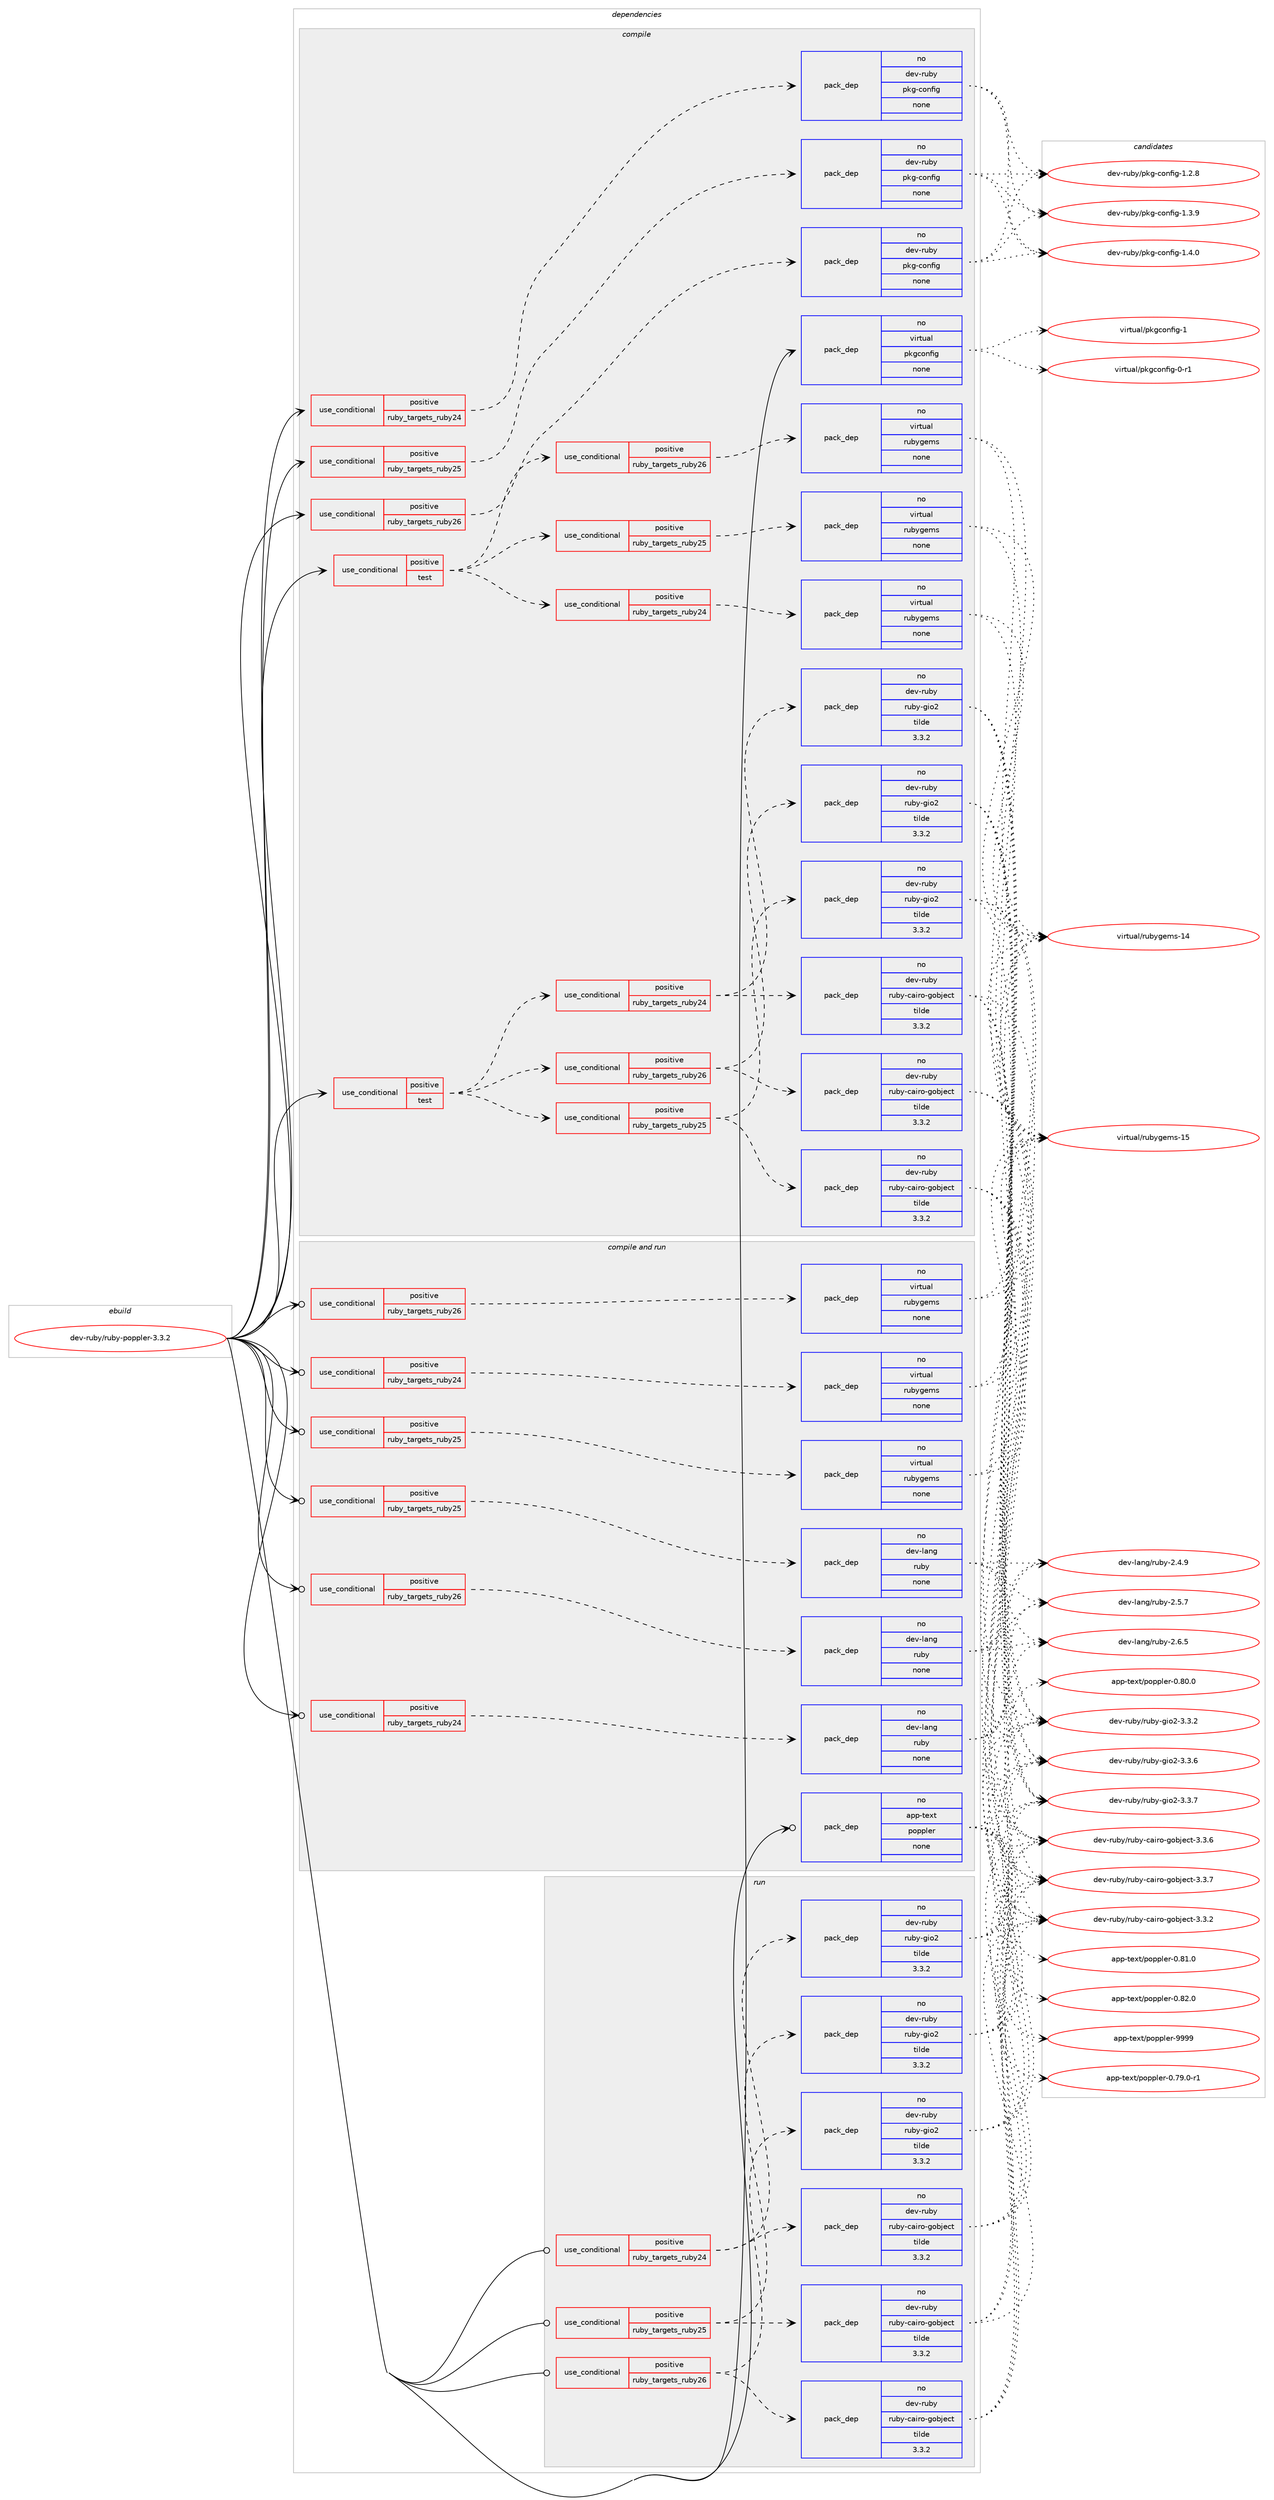 digraph prolog {

# *************
# Graph options
# *************

newrank=true;
concentrate=true;
compound=true;
graph [rankdir=LR,fontname=Helvetica,fontsize=10,ranksep=1.5];#, ranksep=2.5, nodesep=0.2];
edge  [arrowhead=vee];
node  [fontname=Helvetica,fontsize=10];

# **********
# The ebuild
# **********

subgraph cluster_leftcol {
color=gray;
rank=same;
label=<<i>ebuild</i>>;
id [label="dev-ruby/ruby-poppler-3.3.2", color=red, width=4, href="../dev-ruby/ruby-poppler-3.3.2.svg"];
}

# ****************
# The dependencies
# ****************

subgraph cluster_midcol {
color=gray;
label=<<i>dependencies</i>>;
subgraph cluster_compile {
fillcolor="#eeeeee";
style=filled;
label=<<i>compile</i>>;
subgraph cond176003 {
dependency712560 [label=<<TABLE BORDER="0" CELLBORDER="1" CELLSPACING="0" CELLPADDING="4"><TR><TD ROWSPAN="3" CELLPADDING="10">use_conditional</TD></TR><TR><TD>positive</TD></TR><TR><TD>ruby_targets_ruby24</TD></TR></TABLE>>, shape=none, color=red];
subgraph pack524527 {
dependency712561 [label=<<TABLE BORDER="0" CELLBORDER="1" CELLSPACING="0" CELLPADDING="4" WIDTH="220"><TR><TD ROWSPAN="6" CELLPADDING="30">pack_dep</TD></TR><TR><TD WIDTH="110">no</TD></TR><TR><TD>dev-ruby</TD></TR><TR><TD>pkg-config</TD></TR><TR><TD>none</TD></TR><TR><TD></TD></TR></TABLE>>, shape=none, color=blue];
}
dependency712560:e -> dependency712561:w [weight=20,style="dashed",arrowhead="vee"];
}
id:e -> dependency712560:w [weight=20,style="solid",arrowhead="vee"];
subgraph cond176004 {
dependency712562 [label=<<TABLE BORDER="0" CELLBORDER="1" CELLSPACING="0" CELLPADDING="4"><TR><TD ROWSPAN="3" CELLPADDING="10">use_conditional</TD></TR><TR><TD>positive</TD></TR><TR><TD>ruby_targets_ruby25</TD></TR></TABLE>>, shape=none, color=red];
subgraph pack524528 {
dependency712563 [label=<<TABLE BORDER="0" CELLBORDER="1" CELLSPACING="0" CELLPADDING="4" WIDTH="220"><TR><TD ROWSPAN="6" CELLPADDING="30">pack_dep</TD></TR><TR><TD WIDTH="110">no</TD></TR><TR><TD>dev-ruby</TD></TR><TR><TD>pkg-config</TD></TR><TR><TD>none</TD></TR><TR><TD></TD></TR></TABLE>>, shape=none, color=blue];
}
dependency712562:e -> dependency712563:w [weight=20,style="dashed",arrowhead="vee"];
}
id:e -> dependency712562:w [weight=20,style="solid",arrowhead="vee"];
subgraph cond176005 {
dependency712564 [label=<<TABLE BORDER="0" CELLBORDER="1" CELLSPACING="0" CELLPADDING="4"><TR><TD ROWSPAN="3" CELLPADDING="10">use_conditional</TD></TR><TR><TD>positive</TD></TR><TR><TD>ruby_targets_ruby26</TD></TR></TABLE>>, shape=none, color=red];
subgraph pack524529 {
dependency712565 [label=<<TABLE BORDER="0" CELLBORDER="1" CELLSPACING="0" CELLPADDING="4" WIDTH="220"><TR><TD ROWSPAN="6" CELLPADDING="30">pack_dep</TD></TR><TR><TD WIDTH="110">no</TD></TR><TR><TD>dev-ruby</TD></TR><TR><TD>pkg-config</TD></TR><TR><TD>none</TD></TR><TR><TD></TD></TR></TABLE>>, shape=none, color=blue];
}
dependency712564:e -> dependency712565:w [weight=20,style="dashed",arrowhead="vee"];
}
id:e -> dependency712564:w [weight=20,style="solid",arrowhead="vee"];
subgraph cond176006 {
dependency712566 [label=<<TABLE BORDER="0" CELLBORDER="1" CELLSPACING="0" CELLPADDING="4"><TR><TD ROWSPAN="3" CELLPADDING="10">use_conditional</TD></TR><TR><TD>positive</TD></TR><TR><TD>test</TD></TR></TABLE>>, shape=none, color=red];
subgraph cond176007 {
dependency712567 [label=<<TABLE BORDER="0" CELLBORDER="1" CELLSPACING="0" CELLPADDING="4"><TR><TD ROWSPAN="3" CELLPADDING="10">use_conditional</TD></TR><TR><TD>positive</TD></TR><TR><TD>ruby_targets_ruby24</TD></TR></TABLE>>, shape=none, color=red];
subgraph pack524530 {
dependency712568 [label=<<TABLE BORDER="0" CELLBORDER="1" CELLSPACING="0" CELLPADDING="4" WIDTH="220"><TR><TD ROWSPAN="6" CELLPADDING="30">pack_dep</TD></TR><TR><TD WIDTH="110">no</TD></TR><TR><TD>dev-ruby</TD></TR><TR><TD>ruby-cairo-gobject</TD></TR><TR><TD>tilde</TD></TR><TR><TD>3.3.2</TD></TR></TABLE>>, shape=none, color=blue];
}
dependency712567:e -> dependency712568:w [weight=20,style="dashed",arrowhead="vee"];
subgraph pack524531 {
dependency712569 [label=<<TABLE BORDER="0" CELLBORDER="1" CELLSPACING="0" CELLPADDING="4" WIDTH="220"><TR><TD ROWSPAN="6" CELLPADDING="30">pack_dep</TD></TR><TR><TD WIDTH="110">no</TD></TR><TR><TD>dev-ruby</TD></TR><TR><TD>ruby-gio2</TD></TR><TR><TD>tilde</TD></TR><TR><TD>3.3.2</TD></TR></TABLE>>, shape=none, color=blue];
}
dependency712567:e -> dependency712569:w [weight=20,style="dashed",arrowhead="vee"];
}
dependency712566:e -> dependency712567:w [weight=20,style="dashed",arrowhead="vee"];
subgraph cond176008 {
dependency712570 [label=<<TABLE BORDER="0" CELLBORDER="1" CELLSPACING="0" CELLPADDING="4"><TR><TD ROWSPAN="3" CELLPADDING="10">use_conditional</TD></TR><TR><TD>positive</TD></TR><TR><TD>ruby_targets_ruby25</TD></TR></TABLE>>, shape=none, color=red];
subgraph pack524532 {
dependency712571 [label=<<TABLE BORDER="0" CELLBORDER="1" CELLSPACING="0" CELLPADDING="4" WIDTH="220"><TR><TD ROWSPAN="6" CELLPADDING="30">pack_dep</TD></TR><TR><TD WIDTH="110">no</TD></TR><TR><TD>dev-ruby</TD></TR><TR><TD>ruby-cairo-gobject</TD></TR><TR><TD>tilde</TD></TR><TR><TD>3.3.2</TD></TR></TABLE>>, shape=none, color=blue];
}
dependency712570:e -> dependency712571:w [weight=20,style="dashed",arrowhead="vee"];
subgraph pack524533 {
dependency712572 [label=<<TABLE BORDER="0" CELLBORDER="1" CELLSPACING="0" CELLPADDING="4" WIDTH="220"><TR><TD ROWSPAN="6" CELLPADDING="30">pack_dep</TD></TR><TR><TD WIDTH="110">no</TD></TR><TR><TD>dev-ruby</TD></TR><TR><TD>ruby-gio2</TD></TR><TR><TD>tilde</TD></TR><TR><TD>3.3.2</TD></TR></TABLE>>, shape=none, color=blue];
}
dependency712570:e -> dependency712572:w [weight=20,style="dashed",arrowhead="vee"];
}
dependency712566:e -> dependency712570:w [weight=20,style="dashed",arrowhead="vee"];
subgraph cond176009 {
dependency712573 [label=<<TABLE BORDER="0" CELLBORDER="1" CELLSPACING="0" CELLPADDING="4"><TR><TD ROWSPAN="3" CELLPADDING="10">use_conditional</TD></TR><TR><TD>positive</TD></TR><TR><TD>ruby_targets_ruby26</TD></TR></TABLE>>, shape=none, color=red];
subgraph pack524534 {
dependency712574 [label=<<TABLE BORDER="0" CELLBORDER="1" CELLSPACING="0" CELLPADDING="4" WIDTH="220"><TR><TD ROWSPAN="6" CELLPADDING="30">pack_dep</TD></TR><TR><TD WIDTH="110">no</TD></TR><TR><TD>dev-ruby</TD></TR><TR><TD>ruby-cairo-gobject</TD></TR><TR><TD>tilde</TD></TR><TR><TD>3.3.2</TD></TR></TABLE>>, shape=none, color=blue];
}
dependency712573:e -> dependency712574:w [weight=20,style="dashed",arrowhead="vee"];
subgraph pack524535 {
dependency712575 [label=<<TABLE BORDER="0" CELLBORDER="1" CELLSPACING="0" CELLPADDING="4" WIDTH="220"><TR><TD ROWSPAN="6" CELLPADDING="30">pack_dep</TD></TR><TR><TD WIDTH="110">no</TD></TR><TR><TD>dev-ruby</TD></TR><TR><TD>ruby-gio2</TD></TR><TR><TD>tilde</TD></TR><TR><TD>3.3.2</TD></TR></TABLE>>, shape=none, color=blue];
}
dependency712573:e -> dependency712575:w [weight=20,style="dashed",arrowhead="vee"];
}
dependency712566:e -> dependency712573:w [weight=20,style="dashed",arrowhead="vee"];
}
id:e -> dependency712566:w [weight=20,style="solid",arrowhead="vee"];
subgraph cond176010 {
dependency712576 [label=<<TABLE BORDER="0" CELLBORDER="1" CELLSPACING="0" CELLPADDING="4"><TR><TD ROWSPAN="3" CELLPADDING="10">use_conditional</TD></TR><TR><TD>positive</TD></TR><TR><TD>test</TD></TR></TABLE>>, shape=none, color=red];
subgraph cond176011 {
dependency712577 [label=<<TABLE BORDER="0" CELLBORDER="1" CELLSPACING="0" CELLPADDING="4"><TR><TD ROWSPAN="3" CELLPADDING="10">use_conditional</TD></TR><TR><TD>positive</TD></TR><TR><TD>ruby_targets_ruby24</TD></TR></TABLE>>, shape=none, color=red];
subgraph pack524536 {
dependency712578 [label=<<TABLE BORDER="0" CELLBORDER="1" CELLSPACING="0" CELLPADDING="4" WIDTH="220"><TR><TD ROWSPAN="6" CELLPADDING="30">pack_dep</TD></TR><TR><TD WIDTH="110">no</TD></TR><TR><TD>virtual</TD></TR><TR><TD>rubygems</TD></TR><TR><TD>none</TD></TR><TR><TD></TD></TR></TABLE>>, shape=none, color=blue];
}
dependency712577:e -> dependency712578:w [weight=20,style="dashed",arrowhead="vee"];
}
dependency712576:e -> dependency712577:w [weight=20,style="dashed",arrowhead="vee"];
subgraph cond176012 {
dependency712579 [label=<<TABLE BORDER="0" CELLBORDER="1" CELLSPACING="0" CELLPADDING="4"><TR><TD ROWSPAN="3" CELLPADDING="10">use_conditional</TD></TR><TR><TD>positive</TD></TR><TR><TD>ruby_targets_ruby25</TD></TR></TABLE>>, shape=none, color=red];
subgraph pack524537 {
dependency712580 [label=<<TABLE BORDER="0" CELLBORDER="1" CELLSPACING="0" CELLPADDING="4" WIDTH="220"><TR><TD ROWSPAN="6" CELLPADDING="30">pack_dep</TD></TR><TR><TD WIDTH="110">no</TD></TR><TR><TD>virtual</TD></TR><TR><TD>rubygems</TD></TR><TR><TD>none</TD></TR><TR><TD></TD></TR></TABLE>>, shape=none, color=blue];
}
dependency712579:e -> dependency712580:w [weight=20,style="dashed",arrowhead="vee"];
}
dependency712576:e -> dependency712579:w [weight=20,style="dashed",arrowhead="vee"];
subgraph cond176013 {
dependency712581 [label=<<TABLE BORDER="0" CELLBORDER="1" CELLSPACING="0" CELLPADDING="4"><TR><TD ROWSPAN="3" CELLPADDING="10">use_conditional</TD></TR><TR><TD>positive</TD></TR><TR><TD>ruby_targets_ruby26</TD></TR></TABLE>>, shape=none, color=red];
subgraph pack524538 {
dependency712582 [label=<<TABLE BORDER="0" CELLBORDER="1" CELLSPACING="0" CELLPADDING="4" WIDTH="220"><TR><TD ROWSPAN="6" CELLPADDING="30">pack_dep</TD></TR><TR><TD WIDTH="110">no</TD></TR><TR><TD>virtual</TD></TR><TR><TD>rubygems</TD></TR><TR><TD>none</TD></TR><TR><TD></TD></TR></TABLE>>, shape=none, color=blue];
}
dependency712581:e -> dependency712582:w [weight=20,style="dashed",arrowhead="vee"];
}
dependency712576:e -> dependency712581:w [weight=20,style="dashed",arrowhead="vee"];
}
id:e -> dependency712576:w [weight=20,style="solid",arrowhead="vee"];
subgraph pack524539 {
dependency712583 [label=<<TABLE BORDER="0" CELLBORDER="1" CELLSPACING="0" CELLPADDING="4" WIDTH="220"><TR><TD ROWSPAN="6" CELLPADDING="30">pack_dep</TD></TR><TR><TD WIDTH="110">no</TD></TR><TR><TD>virtual</TD></TR><TR><TD>pkgconfig</TD></TR><TR><TD>none</TD></TR><TR><TD></TD></TR></TABLE>>, shape=none, color=blue];
}
id:e -> dependency712583:w [weight=20,style="solid",arrowhead="vee"];
}
subgraph cluster_compileandrun {
fillcolor="#eeeeee";
style=filled;
label=<<i>compile and run</i>>;
subgraph cond176014 {
dependency712584 [label=<<TABLE BORDER="0" CELLBORDER="1" CELLSPACING="0" CELLPADDING="4"><TR><TD ROWSPAN="3" CELLPADDING="10">use_conditional</TD></TR><TR><TD>positive</TD></TR><TR><TD>ruby_targets_ruby24</TD></TR></TABLE>>, shape=none, color=red];
subgraph pack524540 {
dependency712585 [label=<<TABLE BORDER="0" CELLBORDER="1" CELLSPACING="0" CELLPADDING="4" WIDTH="220"><TR><TD ROWSPAN="6" CELLPADDING="30">pack_dep</TD></TR><TR><TD WIDTH="110">no</TD></TR><TR><TD>dev-lang</TD></TR><TR><TD>ruby</TD></TR><TR><TD>none</TD></TR><TR><TD></TD></TR></TABLE>>, shape=none, color=blue];
}
dependency712584:e -> dependency712585:w [weight=20,style="dashed",arrowhead="vee"];
}
id:e -> dependency712584:w [weight=20,style="solid",arrowhead="odotvee"];
subgraph cond176015 {
dependency712586 [label=<<TABLE BORDER="0" CELLBORDER="1" CELLSPACING="0" CELLPADDING="4"><TR><TD ROWSPAN="3" CELLPADDING="10">use_conditional</TD></TR><TR><TD>positive</TD></TR><TR><TD>ruby_targets_ruby24</TD></TR></TABLE>>, shape=none, color=red];
subgraph pack524541 {
dependency712587 [label=<<TABLE BORDER="0" CELLBORDER="1" CELLSPACING="0" CELLPADDING="4" WIDTH="220"><TR><TD ROWSPAN="6" CELLPADDING="30">pack_dep</TD></TR><TR><TD WIDTH="110">no</TD></TR><TR><TD>virtual</TD></TR><TR><TD>rubygems</TD></TR><TR><TD>none</TD></TR><TR><TD></TD></TR></TABLE>>, shape=none, color=blue];
}
dependency712586:e -> dependency712587:w [weight=20,style="dashed",arrowhead="vee"];
}
id:e -> dependency712586:w [weight=20,style="solid",arrowhead="odotvee"];
subgraph cond176016 {
dependency712588 [label=<<TABLE BORDER="0" CELLBORDER="1" CELLSPACING="0" CELLPADDING="4"><TR><TD ROWSPAN="3" CELLPADDING="10">use_conditional</TD></TR><TR><TD>positive</TD></TR><TR><TD>ruby_targets_ruby25</TD></TR></TABLE>>, shape=none, color=red];
subgraph pack524542 {
dependency712589 [label=<<TABLE BORDER="0" CELLBORDER="1" CELLSPACING="0" CELLPADDING="4" WIDTH="220"><TR><TD ROWSPAN="6" CELLPADDING="30">pack_dep</TD></TR><TR><TD WIDTH="110">no</TD></TR><TR><TD>dev-lang</TD></TR><TR><TD>ruby</TD></TR><TR><TD>none</TD></TR><TR><TD></TD></TR></TABLE>>, shape=none, color=blue];
}
dependency712588:e -> dependency712589:w [weight=20,style="dashed",arrowhead="vee"];
}
id:e -> dependency712588:w [weight=20,style="solid",arrowhead="odotvee"];
subgraph cond176017 {
dependency712590 [label=<<TABLE BORDER="0" CELLBORDER="1" CELLSPACING="0" CELLPADDING="4"><TR><TD ROWSPAN="3" CELLPADDING="10">use_conditional</TD></TR><TR><TD>positive</TD></TR><TR><TD>ruby_targets_ruby25</TD></TR></TABLE>>, shape=none, color=red];
subgraph pack524543 {
dependency712591 [label=<<TABLE BORDER="0" CELLBORDER="1" CELLSPACING="0" CELLPADDING="4" WIDTH="220"><TR><TD ROWSPAN="6" CELLPADDING="30">pack_dep</TD></TR><TR><TD WIDTH="110">no</TD></TR><TR><TD>virtual</TD></TR><TR><TD>rubygems</TD></TR><TR><TD>none</TD></TR><TR><TD></TD></TR></TABLE>>, shape=none, color=blue];
}
dependency712590:e -> dependency712591:w [weight=20,style="dashed",arrowhead="vee"];
}
id:e -> dependency712590:w [weight=20,style="solid",arrowhead="odotvee"];
subgraph cond176018 {
dependency712592 [label=<<TABLE BORDER="0" CELLBORDER="1" CELLSPACING="0" CELLPADDING="4"><TR><TD ROWSPAN="3" CELLPADDING="10">use_conditional</TD></TR><TR><TD>positive</TD></TR><TR><TD>ruby_targets_ruby26</TD></TR></TABLE>>, shape=none, color=red];
subgraph pack524544 {
dependency712593 [label=<<TABLE BORDER="0" CELLBORDER="1" CELLSPACING="0" CELLPADDING="4" WIDTH="220"><TR><TD ROWSPAN="6" CELLPADDING="30">pack_dep</TD></TR><TR><TD WIDTH="110">no</TD></TR><TR><TD>dev-lang</TD></TR><TR><TD>ruby</TD></TR><TR><TD>none</TD></TR><TR><TD></TD></TR></TABLE>>, shape=none, color=blue];
}
dependency712592:e -> dependency712593:w [weight=20,style="dashed",arrowhead="vee"];
}
id:e -> dependency712592:w [weight=20,style="solid",arrowhead="odotvee"];
subgraph cond176019 {
dependency712594 [label=<<TABLE BORDER="0" CELLBORDER="1" CELLSPACING="0" CELLPADDING="4"><TR><TD ROWSPAN="3" CELLPADDING="10">use_conditional</TD></TR><TR><TD>positive</TD></TR><TR><TD>ruby_targets_ruby26</TD></TR></TABLE>>, shape=none, color=red];
subgraph pack524545 {
dependency712595 [label=<<TABLE BORDER="0" CELLBORDER="1" CELLSPACING="0" CELLPADDING="4" WIDTH="220"><TR><TD ROWSPAN="6" CELLPADDING="30">pack_dep</TD></TR><TR><TD WIDTH="110">no</TD></TR><TR><TD>virtual</TD></TR><TR><TD>rubygems</TD></TR><TR><TD>none</TD></TR><TR><TD></TD></TR></TABLE>>, shape=none, color=blue];
}
dependency712594:e -> dependency712595:w [weight=20,style="dashed",arrowhead="vee"];
}
id:e -> dependency712594:w [weight=20,style="solid",arrowhead="odotvee"];
subgraph pack524546 {
dependency712596 [label=<<TABLE BORDER="0" CELLBORDER="1" CELLSPACING="0" CELLPADDING="4" WIDTH="220"><TR><TD ROWSPAN="6" CELLPADDING="30">pack_dep</TD></TR><TR><TD WIDTH="110">no</TD></TR><TR><TD>app-text</TD></TR><TR><TD>poppler</TD></TR><TR><TD>none</TD></TR><TR><TD></TD></TR></TABLE>>, shape=none, color=blue];
}
id:e -> dependency712596:w [weight=20,style="solid",arrowhead="odotvee"];
}
subgraph cluster_run {
fillcolor="#eeeeee";
style=filled;
label=<<i>run</i>>;
subgraph cond176020 {
dependency712597 [label=<<TABLE BORDER="0" CELLBORDER="1" CELLSPACING="0" CELLPADDING="4"><TR><TD ROWSPAN="3" CELLPADDING="10">use_conditional</TD></TR><TR><TD>positive</TD></TR><TR><TD>ruby_targets_ruby24</TD></TR></TABLE>>, shape=none, color=red];
subgraph pack524547 {
dependency712598 [label=<<TABLE BORDER="0" CELLBORDER="1" CELLSPACING="0" CELLPADDING="4" WIDTH="220"><TR><TD ROWSPAN="6" CELLPADDING="30">pack_dep</TD></TR><TR><TD WIDTH="110">no</TD></TR><TR><TD>dev-ruby</TD></TR><TR><TD>ruby-cairo-gobject</TD></TR><TR><TD>tilde</TD></TR><TR><TD>3.3.2</TD></TR></TABLE>>, shape=none, color=blue];
}
dependency712597:e -> dependency712598:w [weight=20,style="dashed",arrowhead="vee"];
subgraph pack524548 {
dependency712599 [label=<<TABLE BORDER="0" CELLBORDER="1" CELLSPACING="0" CELLPADDING="4" WIDTH="220"><TR><TD ROWSPAN="6" CELLPADDING="30">pack_dep</TD></TR><TR><TD WIDTH="110">no</TD></TR><TR><TD>dev-ruby</TD></TR><TR><TD>ruby-gio2</TD></TR><TR><TD>tilde</TD></TR><TR><TD>3.3.2</TD></TR></TABLE>>, shape=none, color=blue];
}
dependency712597:e -> dependency712599:w [weight=20,style="dashed",arrowhead="vee"];
}
id:e -> dependency712597:w [weight=20,style="solid",arrowhead="odot"];
subgraph cond176021 {
dependency712600 [label=<<TABLE BORDER="0" CELLBORDER="1" CELLSPACING="0" CELLPADDING="4"><TR><TD ROWSPAN="3" CELLPADDING="10">use_conditional</TD></TR><TR><TD>positive</TD></TR><TR><TD>ruby_targets_ruby25</TD></TR></TABLE>>, shape=none, color=red];
subgraph pack524549 {
dependency712601 [label=<<TABLE BORDER="0" CELLBORDER="1" CELLSPACING="0" CELLPADDING="4" WIDTH="220"><TR><TD ROWSPAN="6" CELLPADDING="30">pack_dep</TD></TR><TR><TD WIDTH="110">no</TD></TR><TR><TD>dev-ruby</TD></TR><TR><TD>ruby-cairo-gobject</TD></TR><TR><TD>tilde</TD></TR><TR><TD>3.3.2</TD></TR></TABLE>>, shape=none, color=blue];
}
dependency712600:e -> dependency712601:w [weight=20,style="dashed",arrowhead="vee"];
subgraph pack524550 {
dependency712602 [label=<<TABLE BORDER="0" CELLBORDER="1" CELLSPACING="0" CELLPADDING="4" WIDTH="220"><TR><TD ROWSPAN="6" CELLPADDING="30">pack_dep</TD></TR><TR><TD WIDTH="110">no</TD></TR><TR><TD>dev-ruby</TD></TR><TR><TD>ruby-gio2</TD></TR><TR><TD>tilde</TD></TR><TR><TD>3.3.2</TD></TR></TABLE>>, shape=none, color=blue];
}
dependency712600:e -> dependency712602:w [weight=20,style="dashed",arrowhead="vee"];
}
id:e -> dependency712600:w [weight=20,style="solid",arrowhead="odot"];
subgraph cond176022 {
dependency712603 [label=<<TABLE BORDER="0" CELLBORDER="1" CELLSPACING="0" CELLPADDING="4"><TR><TD ROWSPAN="3" CELLPADDING="10">use_conditional</TD></TR><TR><TD>positive</TD></TR><TR><TD>ruby_targets_ruby26</TD></TR></TABLE>>, shape=none, color=red];
subgraph pack524551 {
dependency712604 [label=<<TABLE BORDER="0" CELLBORDER="1" CELLSPACING="0" CELLPADDING="4" WIDTH="220"><TR><TD ROWSPAN="6" CELLPADDING="30">pack_dep</TD></TR><TR><TD WIDTH="110">no</TD></TR><TR><TD>dev-ruby</TD></TR><TR><TD>ruby-cairo-gobject</TD></TR><TR><TD>tilde</TD></TR><TR><TD>3.3.2</TD></TR></TABLE>>, shape=none, color=blue];
}
dependency712603:e -> dependency712604:w [weight=20,style="dashed",arrowhead="vee"];
subgraph pack524552 {
dependency712605 [label=<<TABLE BORDER="0" CELLBORDER="1" CELLSPACING="0" CELLPADDING="4" WIDTH="220"><TR><TD ROWSPAN="6" CELLPADDING="30">pack_dep</TD></TR><TR><TD WIDTH="110">no</TD></TR><TR><TD>dev-ruby</TD></TR><TR><TD>ruby-gio2</TD></TR><TR><TD>tilde</TD></TR><TR><TD>3.3.2</TD></TR></TABLE>>, shape=none, color=blue];
}
dependency712603:e -> dependency712605:w [weight=20,style="dashed",arrowhead="vee"];
}
id:e -> dependency712603:w [weight=20,style="solid",arrowhead="odot"];
}
}

# **************
# The candidates
# **************

subgraph cluster_choices {
rank=same;
color=gray;
label=<<i>candidates</i>>;

subgraph choice524527 {
color=black;
nodesep=1;
choice1001011184511411798121471121071034599111110102105103454946504656 [label="dev-ruby/pkg-config-1.2.8", color=red, width=4,href="../dev-ruby/pkg-config-1.2.8.svg"];
choice1001011184511411798121471121071034599111110102105103454946514657 [label="dev-ruby/pkg-config-1.3.9", color=red, width=4,href="../dev-ruby/pkg-config-1.3.9.svg"];
choice1001011184511411798121471121071034599111110102105103454946524648 [label="dev-ruby/pkg-config-1.4.0", color=red, width=4,href="../dev-ruby/pkg-config-1.4.0.svg"];
dependency712561:e -> choice1001011184511411798121471121071034599111110102105103454946504656:w [style=dotted,weight="100"];
dependency712561:e -> choice1001011184511411798121471121071034599111110102105103454946514657:w [style=dotted,weight="100"];
dependency712561:e -> choice1001011184511411798121471121071034599111110102105103454946524648:w [style=dotted,weight="100"];
}
subgraph choice524528 {
color=black;
nodesep=1;
choice1001011184511411798121471121071034599111110102105103454946504656 [label="dev-ruby/pkg-config-1.2.8", color=red, width=4,href="../dev-ruby/pkg-config-1.2.8.svg"];
choice1001011184511411798121471121071034599111110102105103454946514657 [label="dev-ruby/pkg-config-1.3.9", color=red, width=4,href="../dev-ruby/pkg-config-1.3.9.svg"];
choice1001011184511411798121471121071034599111110102105103454946524648 [label="dev-ruby/pkg-config-1.4.0", color=red, width=4,href="../dev-ruby/pkg-config-1.4.0.svg"];
dependency712563:e -> choice1001011184511411798121471121071034599111110102105103454946504656:w [style=dotted,weight="100"];
dependency712563:e -> choice1001011184511411798121471121071034599111110102105103454946514657:w [style=dotted,weight="100"];
dependency712563:e -> choice1001011184511411798121471121071034599111110102105103454946524648:w [style=dotted,weight="100"];
}
subgraph choice524529 {
color=black;
nodesep=1;
choice1001011184511411798121471121071034599111110102105103454946504656 [label="dev-ruby/pkg-config-1.2.8", color=red, width=4,href="../dev-ruby/pkg-config-1.2.8.svg"];
choice1001011184511411798121471121071034599111110102105103454946514657 [label="dev-ruby/pkg-config-1.3.9", color=red, width=4,href="../dev-ruby/pkg-config-1.3.9.svg"];
choice1001011184511411798121471121071034599111110102105103454946524648 [label="dev-ruby/pkg-config-1.4.0", color=red, width=4,href="../dev-ruby/pkg-config-1.4.0.svg"];
dependency712565:e -> choice1001011184511411798121471121071034599111110102105103454946504656:w [style=dotted,weight="100"];
dependency712565:e -> choice1001011184511411798121471121071034599111110102105103454946514657:w [style=dotted,weight="100"];
dependency712565:e -> choice1001011184511411798121471121071034599111110102105103454946524648:w [style=dotted,weight="100"];
}
subgraph choice524530 {
color=black;
nodesep=1;
choice10010111845114117981214711411798121459997105114111451031119810610199116455146514650 [label="dev-ruby/ruby-cairo-gobject-3.3.2", color=red, width=4,href="../dev-ruby/ruby-cairo-gobject-3.3.2.svg"];
choice10010111845114117981214711411798121459997105114111451031119810610199116455146514654 [label="dev-ruby/ruby-cairo-gobject-3.3.6", color=red, width=4,href="../dev-ruby/ruby-cairo-gobject-3.3.6.svg"];
choice10010111845114117981214711411798121459997105114111451031119810610199116455146514655 [label="dev-ruby/ruby-cairo-gobject-3.3.7", color=red, width=4,href="../dev-ruby/ruby-cairo-gobject-3.3.7.svg"];
dependency712568:e -> choice10010111845114117981214711411798121459997105114111451031119810610199116455146514650:w [style=dotted,weight="100"];
dependency712568:e -> choice10010111845114117981214711411798121459997105114111451031119810610199116455146514654:w [style=dotted,weight="100"];
dependency712568:e -> choice10010111845114117981214711411798121459997105114111451031119810610199116455146514655:w [style=dotted,weight="100"];
}
subgraph choice524531 {
color=black;
nodesep=1;
choice100101118451141179812147114117981214510310511150455146514650 [label="dev-ruby/ruby-gio2-3.3.2", color=red, width=4,href="../dev-ruby/ruby-gio2-3.3.2.svg"];
choice100101118451141179812147114117981214510310511150455146514654 [label="dev-ruby/ruby-gio2-3.3.6", color=red, width=4,href="../dev-ruby/ruby-gio2-3.3.6.svg"];
choice100101118451141179812147114117981214510310511150455146514655 [label="dev-ruby/ruby-gio2-3.3.7", color=red, width=4,href="../dev-ruby/ruby-gio2-3.3.7.svg"];
dependency712569:e -> choice100101118451141179812147114117981214510310511150455146514650:w [style=dotted,weight="100"];
dependency712569:e -> choice100101118451141179812147114117981214510310511150455146514654:w [style=dotted,weight="100"];
dependency712569:e -> choice100101118451141179812147114117981214510310511150455146514655:w [style=dotted,weight="100"];
}
subgraph choice524532 {
color=black;
nodesep=1;
choice10010111845114117981214711411798121459997105114111451031119810610199116455146514650 [label="dev-ruby/ruby-cairo-gobject-3.3.2", color=red, width=4,href="../dev-ruby/ruby-cairo-gobject-3.3.2.svg"];
choice10010111845114117981214711411798121459997105114111451031119810610199116455146514654 [label="dev-ruby/ruby-cairo-gobject-3.3.6", color=red, width=4,href="../dev-ruby/ruby-cairo-gobject-3.3.6.svg"];
choice10010111845114117981214711411798121459997105114111451031119810610199116455146514655 [label="dev-ruby/ruby-cairo-gobject-3.3.7", color=red, width=4,href="../dev-ruby/ruby-cairo-gobject-3.3.7.svg"];
dependency712571:e -> choice10010111845114117981214711411798121459997105114111451031119810610199116455146514650:w [style=dotted,weight="100"];
dependency712571:e -> choice10010111845114117981214711411798121459997105114111451031119810610199116455146514654:w [style=dotted,weight="100"];
dependency712571:e -> choice10010111845114117981214711411798121459997105114111451031119810610199116455146514655:w [style=dotted,weight="100"];
}
subgraph choice524533 {
color=black;
nodesep=1;
choice100101118451141179812147114117981214510310511150455146514650 [label="dev-ruby/ruby-gio2-3.3.2", color=red, width=4,href="../dev-ruby/ruby-gio2-3.3.2.svg"];
choice100101118451141179812147114117981214510310511150455146514654 [label="dev-ruby/ruby-gio2-3.3.6", color=red, width=4,href="../dev-ruby/ruby-gio2-3.3.6.svg"];
choice100101118451141179812147114117981214510310511150455146514655 [label="dev-ruby/ruby-gio2-3.3.7", color=red, width=4,href="../dev-ruby/ruby-gio2-3.3.7.svg"];
dependency712572:e -> choice100101118451141179812147114117981214510310511150455146514650:w [style=dotted,weight="100"];
dependency712572:e -> choice100101118451141179812147114117981214510310511150455146514654:w [style=dotted,weight="100"];
dependency712572:e -> choice100101118451141179812147114117981214510310511150455146514655:w [style=dotted,weight="100"];
}
subgraph choice524534 {
color=black;
nodesep=1;
choice10010111845114117981214711411798121459997105114111451031119810610199116455146514650 [label="dev-ruby/ruby-cairo-gobject-3.3.2", color=red, width=4,href="../dev-ruby/ruby-cairo-gobject-3.3.2.svg"];
choice10010111845114117981214711411798121459997105114111451031119810610199116455146514654 [label="dev-ruby/ruby-cairo-gobject-3.3.6", color=red, width=4,href="../dev-ruby/ruby-cairo-gobject-3.3.6.svg"];
choice10010111845114117981214711411798121459997105114111451031119810610199116455146514655 [label="dev-ruby/ruby-cairo-gobject-3.3.7", color=red, width=4,href="../dev-ruby/ruby-cairo-gobject-3.3.7.svg"];
dependency712574:e -> choice10010111845114117981214711411798121459997105114111451031119810610199116455146514650:w [style=dotted,weight="100"];
dependency712574:e -> choice10010111845114117981214711411798121459997105114111451031119810610199116455146514654:w [style=dotted,weight="100"];
dependency712574:e -> choice10010111845114117981214711411798121459997105114111451031119810610199116455146514655:w [style=dotted,weight="100"];
}
subgraph choice524535 {
color=black;
nodesep=1;
choice100101118451141179812147114117981214510310511150455146514650 [label="dev-ruby/ruby-gio2-3.3.2", color=red, width=4,href="../dev-ruby/ruby-gio2-3.3.2.svg"];
choice100101118451141179812147114117981214510310511150455146514654 [label="dev-ruby/ruby-gio2-3.3.6", color=red, width=4,href="../dev-ruby/ruby-gio2-3.3.6.svg"];
choice100101118451141179812147114117981214510310511150455146514655 [label="dev-ruby/ruby-gio2-3.3.7", color=red, width=4,href="../dev-ruby/ruby-gio2-3.3.7.svg"];
dependency712575:e -> choice100101118451141179812147114117981214510310511150455146514650:w [style=dotted,weight="100"];
dependency712575:e -> choice100101118451141179812147114117981214510310511150455146514654:w [style=dotted,weight="100"];
dependency712575:e -> choice100101118451141179812147114117981214510310511150455146514655:w [style=dotted,weight="100"];
}
subgraph choice524536 {
color=black;
nodesep=1;
choice118105114116117971084711411798121103101109115454952 [label="virtual/rubygems-14", color=red, width=4,href="../virtual/rubygems-14.svg"];
choice118105114116117971084711411798121103101109115454953 [label="virtual/rubygems-15", color=red, width=4,href="../virtual/rubygems-15.svg"];
dependency712578:e -> choice118105114116117971084711411798121103101109115454952:w [style=dotted,weight="100"];
dependency712578:e -> choice118105114116117971084711411798121103101109115454953:w [style=dotted,weight="100"];
}
subgraph choice524537 {
color=black;
nodesep=1;
choice118105114116117971084711411798121103101109115454952 [label="virtual/rubygems-14", color=red, width=4,href="../virtual/rubygems-14.svg"];
choice118105114116117971084711411798121103101109115454953 [label="virtual/rubygems-15", color=red, width=4,href="../virtual/rubygems-15.svg"];
dependency712580:e -> choice118105114116117971084711411798121103101109115454952:w [style=dotted,weight="100"];
dependency712580:e -> choice118105114116117971084711411798121103101109115454953:w [style=dotted,weight="100"];
}
subgraph choice524538 {
color=black;
nodesep=1;
choice118105114116117971084711411798121103101109115454952 [label="virtual/rubygems-14", color=red, width=4,href="../virtual/rubygems-14.svg"];
choice118105114116117971084711411798121103101109115454953 [label="virtual/rubygems-15", color=red, width=4,href="../virtual/rubygems-15.svg"];
dependency712582:e -> choice118105114116117971084711411798121103101109115454952:w [style=dotted,weight="100"];
dependency712582:e -> choice118105114116117971084711411798121103101109115454953:w [style=dotted,weight="100"];
}
subgraph choice524539 {
color=black;
nodesep=1;
choice11810511411611797108471121071039911111010210510345484511449 [label="virtual/pkgconfig-0-r1", color=red, width=4,href="../virtual/pkgconfig-0-r1.svg"];
choice1181051141161179710847112107103991111101021051034549 [label="virtual/pkgconfig-1", color=red, width=4,href="../virtual/pkgconfig-1.svg"];
dependency712583:e -> choice11810511411611797108471121071039911111010210510345484511449:w [style=dotted,weight="100"];
dependency712583:e -> choice1181051141161179710847112107103991111101021051034549:w [style=dotted,weight="100"];
}
subgraph choice524540 {
color=black;
nodesep=1;
choice10010111845108971101034711411798121455046524657 [label="dev-lang/ruby-2.4.9", color=red, width=4,href="../dev-lang/ruby-2.4.9.svg"];
choice10010111845108971101034711411798121455046534655 [label="dev-lang/ruby-2.5.7", color=red, width=4,href="../dev-lang/ruby-2.5.7.svg"];
choice10010111845108971101034711411798121455046544653 [label="dev-lang/ruby-2.6.5", color=red, width=4,href="../dev-lang/ruby-2.6.5.svg"];
dependency712585:e -> choice10010111845108971101034711411798121455046524657:w [style=dotted,weight="100"];
dependency712585:e -> choice10010111845108971101034711411798121455046534655:w [style=dotted,weight="100"];
dependency712585:e -> choice10010111845108971101034711411798121455046544653:w [style=dotted,weight="100"];
}
subgraph choice524541 {
color=black;
nodesep=1;
choice118105114116117971084711411798121103101109115454952 [label="virtual/rubygems-14", color=red, width=4,href="../virtual/rubygems-14.svg"];
choice118105114116117971084711411798121103101109115454953 [label="virtual/rubygems-15", color=red, width=4,href="../virtual/rubygems-15.svg"];
dependency712587:e -> choice118105114116117971084711411798121103101109115454952:w [style=dotted,weight="100"];
dependency712587:e -> choice118105114116117971084711411798121103101109115454953:w [style=dotted,weight="100"];
}
subgraph choice524542 {
color=black;
nodesep=1;
choice10010111845108971101034711411798121455046524657 [label="dev-lang/ruby-2.4.9", color=red, width=4,href="../dev-lang/ruby-2.4.9.svg"];
choice10010111845108971101034711411798121455046534655 [label="dev-lang/ruby-2.5.7", color=red, width=4,href="../dev-lang/ruby-2.5.7.svg"];
choice10010111845108971101034711411798121455046544653 [label="dev-lang/ruby-2.6.5", color=red, width=4,href="../dev-lang/ruby-2.6.5.svg"];
dependency712589:e -> choice10010111845108971101034711411798121455046524657:w [style=dotted,weight="100"];
dependency712589:e -> choice10010111845108971101034711411798121455046534655:w [style=dotted,weight="100"];
dependency712589:e -> choice10010111845108971101034711411798121455046544653:w [style=dotted,weight="100"];
}
subgraph choice524543 {
color=black;
nodesep=1;
choice118105114116117971084711411798121103101109115454952 [label="virtual/rubygems-14", color=red, width=4,href="../virtual/rubygems-14.svg"];
choice118105114116117971084711411798121103101109115454953 [label="virtual/rubygems-15", color=red, width=4,href="../virtual/rubygems-15.svg"];
dependency712591:e -> choice118105114116117971084711411798121103101109115454952:w [style=dotted,weight="100"];
dependency712591:e -> choice118105114116117971084711411798121103101109115454953:w [style=dotted,weight="100"];
}
subgraph choice524544 {
color=black;
nodesep=1;
choice10010111845108971101034711411798121455046524657 [label="dev-lang/ruby-2.4.9", color=red, width=4,href="../dev-lang/ruby-2.4.9.svg"];
choice10010111845108971101034711411798121455046534655 [label="dev-lang/ruby-2.5.7", color=red, width=4,href="../dev-lang/ruby-2.5.7.svg"];
choice10010111845108971101034711411798121455046544653 [label="dev-lang/ruby-2.6.5", color=red, width=4,href="../dev-lang/ruby-2.6.5.svg"];
dependency712593:e -> choice10010111845108971101034711411798121455046524657:w [style=dotted,weight="100"];
dependency712593:e -> choice10010111845108971101034711411798121455046534655:w [style=dotted,weight="100"];
dependency712593:e -> choice10010111845108971101034711411798121455046544653:w [style=dotted,weight="100"];
}
subgraph choice524545 {
color=black;
nodesep=1;
choice118105114116117971084711411798121103101109115454952 [label="virtual/rubygems-14", color=red, width=4,href="../virtual/rubygems-14.svg"];
choice118105114116117971084711411798121103101109115454953 [label="virtual/rubygems-15", color=red, width=4,href="../virtual/rubygems-15.svg"];
dependency712595:e -> choice118105114116117971084711411798121103101109115454952:w [style=dotted,weight="100"];
dependency712595:e -> choice118105114116117971084711411798121103101109115454953:w [style=dotted,weight="100"];
}
subgraph choice524546 {
color=black;
nodesep=1;
choice971121124511610112011647112111112112108101114454846555746484511449 [label="app-text/poppler-0.79.0-r1", color=red, width=4,href="../app-text/poppler-0.79.0-r1.svg"];
choice97112112451161011201164711211111211210810111445484656484648 [label="app-text/poppler-0.80.0", color=red, width=4,href="../app-text/poppler-0.80.0.svg"];
choice97112112451161011201164711211111211210810111445484656494648 [label="app-text/poppler-0.81.0", color=red, width=4,href="../app-text/poppler-0.81.0.svg"];
choice97112112451161011201164711211111211210810111445484656504648 [label="app-text/poppler-0.82.0", color=red, width=4,href="../app-text/poppler-0.82.0.svg"];
choice9711211245116101120116471121111121121081011144557575757 [label="app-text/poppler-9999", color=red, width=4,href="../app-text/poppler-9999.svg"];
dependency712596:e -> choice971121124511610112011647112111112112108101114454846555746484511449:w [style=dotted,weight="100"];
dependency712596:e -> choice97112112451161011201164711211111211210810111445484656484648:w [style=dotted,weight="100"];
dependency712596:e -> choice97112112451161011201164711211111211210810111445484656494648:w [style=dotted,weight="100"];
dependency712596:e -> choice97112112451161011201164711211111211210810111445484656504648:w [style=dotted,weight="100"];
dependency712596:e -> choice9711211245116101120116471121111121121081011144557575757:w [style=dotted,weight="100"];
}
subgraph choice524547 {
color=black;
nodesep=1;
choice10010111845114117981214711411798121459997105114111451031119810610199116455146514650 [label="dev-ruby/ruby-cairo-gobject-3.3.2", color=red, width=4,href="../dev-ruby/ruby-cairo-gobject-3.3.2.svg"];
choice10010111845114117981214711411798121459997105114111451031119810610199116455146514654 [label="dev-ruby/ruby-cairo-gobject-3.3.6", color=red, width=4,href="../dev-ruby/ruby-cairo-gobject-3.3.6.svg"];
choice10010111845114117981214711411798121459997105114111451031119810610199116455146514655 [label="dev-ruby/ruby-cairo-gobject-3.3.7", color=red, width=4,href="../dev-ruby/ruby-cairo-gobject-3.3.7.svg"];
dependency712598:e -> choice10010111845114117981214711411798121459997105114111451031119810610199116455146514650:w [style=dotted,weight="100"];
dependency712598:e -> choice10010111845114117981214711411798121459997105114111451031119810610199116455146514654:w [style=dotted,weight="100"];
dependency712598:e -> choice10010111845114117981214711411798121459997105114111451031119810610199116455146514655:w [style=dotted,weight="100"];
}
subgraph choice524548 {
color=black;
nodesep=1;
choice100101118451141179812147114117981214510310511150455146514650 [label="dev-ruby/ruby-gio2-3.3.2", color=red, width=4,href="../dev-ruby/ruby-gio2-3.3.2.svg"];
choice100101118451141179812147114117981214510310511150455146514654 [label="dev-ruby/ruby-gio2-3.3.6", color=red, width=4,href="../dev-ruby/ruby-gio2-3.3.6.svg"];
choice100101118451141179812147114117981214510310511150455146514655 [label="dev-ruby/ruby-gio2-3.3.7", color=red, width=4,href="../dev-ruby/ruby-gio2-3.3.7.svg"];
dependency712599:e -> choice100101118451141179812147114117981214510310511150455146514650:w [style=dotted,weight="100"];
dependency712599:e -> choice100101118451141179812147114117981214510310511150455146514654:w [style=dotted,weight="100"];
dependency712599:e -> choice100101118451141179812147114117981214510310511150455146514655:w [style=dotted,weight="100"];
}
subgraph choice524549 {
color=black;
nodesep=1;
choice10010111845114117981214711411798121459997105114111451031119810610199116455146514650 [label="dev-ruby/ruby-cairo-gobject-3.3.2", color=red, width=4,href="../dev-ruby/ruby-cairo-gobject-3.3.2.svg"];
choice10010111845114117981214711411798121459997105114111451031119810610199116455146514654 [label="dev-ruby/ruby-cairo-gobject-3.3.6", color=red, width=4,href="../dev-ruby/ruby-cairo-gobject-3.3.6.svg"];
choice10010111845114117981214711411798121459997105114111451031119810610199116455146514655 [label="dev-ruby/ruby-cairo-gobject-3.3.7", color=red, width=4,href="../dev-ruby/ruby-cairo-gobject-3.3.7.svg"];
dependency712601:e -> choice10010111845114117981214711411798121459997105114111451031119810610199116455146514650:w [style=dotted,weight="100"];
dependency712601:e -> choice10010111845114117981214711411798121459997105114111451031119810610199116455146514654:w [style=dotted,weight="100"];
dependency712601:e -> choice10010111845114117981214711411798121459997105114111451031119810610199116455146514655:w [style=dotted,weight="100"];
}
subgraph choice524550 {
color=black;
nodesep=1;
choice100101118451141179812147114117981214510310511150455146514650 [label="dev-ruby/ruby-gio2-3.3.2", color=red, width=4,href="../dev-ruby/ruby-gio2-3.3.2.svg"];
choice100101118451141179812147114117981214510310511150455146514654 [label="dev-ruby/ruby-gio2-3.3.6", color=red, width=4,href="../dev-ruby/ruby-gio2-3.3.6.svg"];
choice100101118451141179812147114117981214510310511150455146514655 [label="dev-ruby/ruby-gio2-3.3.7", color=red, width=4,href="../dev-ruby/ruby-gio2-3.3.7.svg"];
dependency712602:e -> choice100101118451141179812147114117981214510310511150455146514650:w [style=dotted,weight="100"];
dependency712602:e -> choice100101118451141179812147114117981214510310511150455146514654:w [style=dotted,weight="100"];
dependency712602:e -> choice100101118451141179812147114117981214510310511150455146514655:w [style=dotted,weight="100"];
}
subgraph choice524551 {
color=black;
nodesep=1;
choice10010111845114117981214711411798121459997105114111451031119810610199116455146514650 [label="dev-ruby/ruby-cairo-gobject-3.3.2", color=red, width=4,href="../dev-ruby/ruby-cairo-gobject-3.3.2.svg"];
choice10010111845114117981214711411798121459997105114111451031119810610199116455146514654 [label="dev-ruby/ruby-cairo-gobject-3.3.6", color=red, width=4,href="../dev-ruby/ruby-cairo-gobject-3.3.6.svg"];
choice10010111845114117981214711411798121459997105114111451031119810610199116455146514655 [label="dev-ruby/ruby-cairo-gobject-3.3.7", color=red, width=4,href="../dev-ruby/ruby-cairo-gobject-3.3.7.svg"];
dependency712604:e -> choice10010111845114117981214711411798121459997105114111451031119810610199116455146514650:w [style=dotted,weight="100"];
dependency712604:e -> choice10010111845114117981214711411798121459997105114111451031119810610199116455146514654:w [style=dotted,weight="100"];
dependency712604:e -> choice10010111845114117981214711411798121459997105114111451031119810610199116455146514655:w [style=dotted,weight="100"];
}
subgraph choice524552 {
color=black;
nodesep=1;
choice100101118451141179812147114117981214510310511150455146514650 [label="dev-ruby/ruby-gio2-3.3.2", color=red, width=4,href="../dev-ruby/ruby-gio2-3.3.2.svg"];
choice100101118451141179812147114117981214510310511150455146514654 [label="dev-ruby/ruby-gio2-3.3.6", color=red, width=4,href="../dev-ruby/ruby-gio2-3.3.6.svg"];
choice100101118451141179812147114117981214510310511150455146514655 [label="dev-ruby/ruby-gio2-3.3.7", color=red, width=4,href="../dev-ruby/ruby-gio2-3.3.7.svg"];
dependency712605:e -> choice100101118451141179812147114117981214510310511150455146514650:w [style=dotted,weight="100"];
dependency712605:e -> choice100101118451141179812147114117981214510310511150455146514654:w [style=dotted,weight="100"];
dependency712605:e -> choice100101118451141179812147114117981214510310511150455146514655:w [style=dotted,weight="100"];
}
}

}
